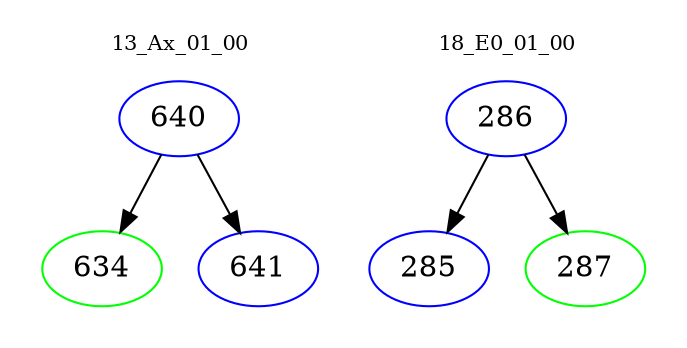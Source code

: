 digraph{
subgraph cluster_0 {
color = white
label = "13_Ax_01_00";
fontsize=10;
T0_640 [label="640", color="blue"]
T0_640 -> T0_634 [color="black"]
T0_634 [label="634", color="green"]
T0_640 -> T0_641 [color="black"]
T0_641 [label="641", color="blue"]
}
subgraph cluster_1 {
color = white
label = "18_E0_01_00";
fontsize=10;
T1_286 [label="286", color="blue"]
T1_286 -> T1_285 [color="black"]
T1_285 [label="285", color="blue"]
T1_286 -> T1_287 [color="black"]
T1_287 [label="287", color="green"]
}
}
